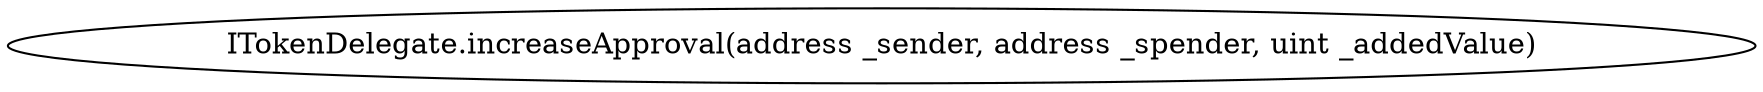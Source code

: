 digraph "" {
	graph [bb="0,0,711.7,36"];
	node [label="\N"];
	"ITokenDelegate.increaseApproval(address _sender, address _spender, uint _addedValue)"	 [height=0.5,
		pos="355.85,18",
		width=9.8847];
}
digraph "" {
	graph [bb="0,0,711.7,36"];
	node [label="\N"];
	"ITokenDelegate.increaseApproval(address _sender, address _spender, uint _addedValue)"	 [height=0.5,
		pos="355.85,18",
		width=9.8847];
}
digraph "" {
	graph [bb="0,0,711.7,36"];
	node [label="\N"];
	"ITokenDelegate.increaseApproval(address _sender, address _spender, uint _addedValue)"	 [height=0.5,
		pos="355.85,18",
		width=9.8847];
}
digraph "" {
	graph [bb="0,0,711.7,36"];
	node [label="\N"];
	"ITokenDelegate.increaseApproval(address _sender, address _spender, uint _addedValue)"	 [height=0.5,
		pos="355.85,18",
		width=9.8847];
}
digraph "" {
	graph [bb="0,0,711.7,36"];
	node [label="\N"];
	"ITokenDelegate.increaseApproval(address _sender, address _spender, uint _addedValue)"	 [height=0.5,
		pos="355.85,18",
		width=9.8847];
}
